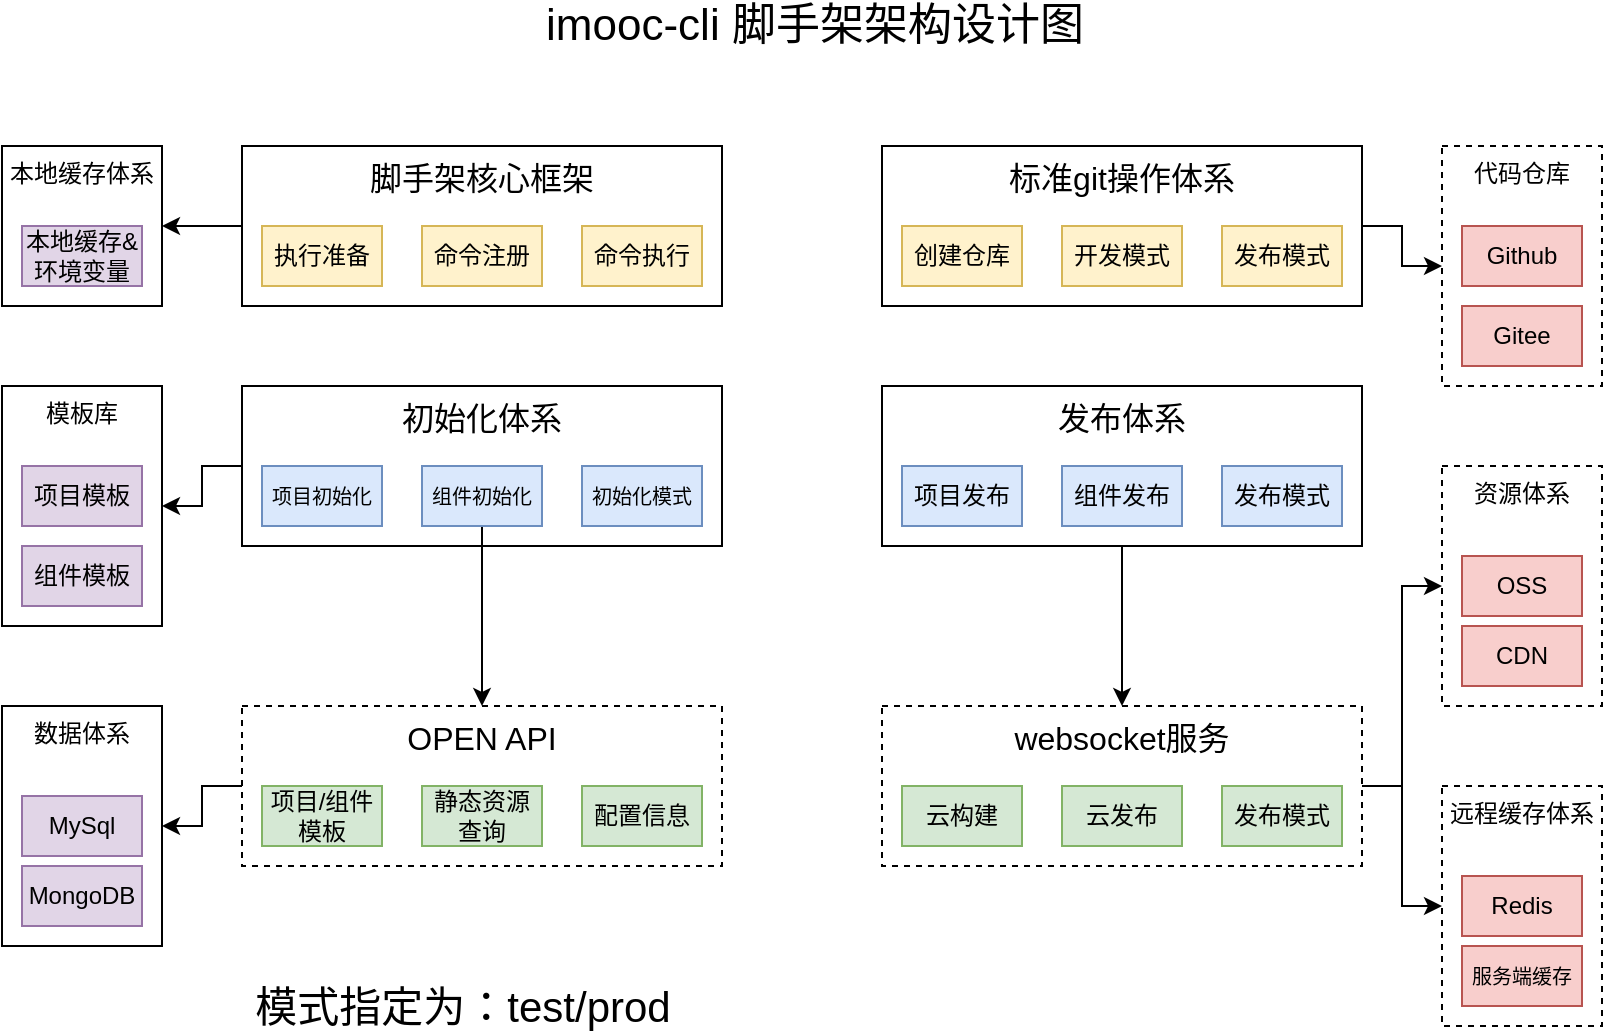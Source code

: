 <mxfile version="13.6.2" type="device"><diagram id="f4SEL3PwumLulmHemzSD" name="Page-1"><mxGraphModel dx="1024" dy="592" grid="1" gridSize="10" guides="1" tooltips="1" connect="1" arrows="1" fold="1" page="1" pageScale="1" pageWidth="827" pageHeight="1169" math="0" shadow="0"><root><mxCell id="0"/><mxCell id="1" parent="0"/><mxCell id="KrwWfVt6c2NOoE3mfq0A-59" style="edgeStyle=orthogonalEdgeStyle;rounded=0;orthogonalLoop=1;jettySize=auto;html=1;exitX=0;exitY=0.5;exitDx=0;exitDy=0;" parent="1" source="KrwWfVt6c2NOoE3mfq0A-1" target="KrwWfVt6c2NOoE3mfq0A-56" edge="1"><mxGeometry relative="1" as="geometry"/></mxCell><mxCell id="KrwWfVt6c2NOoE3mfq0A-1" value="&lt;font style=&quot;font-size: 16px&quot;&gt;初始化体系&lt;/font&gt;" style="rounded=0;whiteSpace=wrap;html=1;labelPosition=center;verticalLabelPosition=middle;align=center;verticalAlign=top;" parent="1" vertex="1"><mxGeometry x="134" y="240" width="240" height="80" as="geometry"/></mxCell><mxCell id="KrwWfVt6c2NOoE3mfq0A-3" value="&lt;font style=&quot;font-size: 22px&quot;&gt;imooc-cli 脚手架架构设计图&lt;/font&gt;" style="text;html=1;align=center;verticalAlign=middle;resizable=0;points=[];autosize=1;" parent="1" vertex="1"><mxGeometry x="280" y="50" width="280" height="20" as="geometry"/></mxCell><mxCell id="KrwWfVt6c2NOoE3mfq0A-36" style="edgeStyle=orthogonalEdgeStyle;rounded=0;orthogonalLoop=1;jettySize=auto;html=1;exitX=0.5;exitY=1;exitDx=0;exitDy=0;entryX=0.5;entryY=0;entryDx=0;entryDy=0;" parent="1" source="KrwWfVt6c2NOoE3mfq0A-4" target="KrwWfVt6c2NOoE3mfq0A-8" edge="1"><mxGeometry relative="1" as="geometry"/></mxCell><mxCell id="KrwWfVt6c2NOoE3mfq0A-4" value="&lt;font style=&quot;font-size: 16px&quot;&gt;发布体系&lt;/font&gt;" style="rounded=0;whiteSpace=wrap;html=1;labelPosition=center;verticalLabelPosition=middle;align=center;verticalAlign=top;" parent="1" vertex="1"><mxGeometry x="454" y="240" width="240" height="80" as="geometry"/></mxCell><mxCell id="KrwWfVt6c2NOoE3mfq0A-55" style="edgeStyle=orthogonalEdgeStyle;rounded=0;orthogonalLoop=1;jettySize=auto;html=1;entryX=1;entryY=0.5;entryDx=0;entryDy=0;" parent="1" source="KrwWfVt6c2NOoE3mfq0A-5" target="KrwWfVt6c2NOoE3mfq0A-53" edge="1"><mxGeometry relative="1" as="geometry"/></mxCell><mxCell id="KrwWfVt6c2NOoE3mfq0A-5" value="&lt;font style=&quot;font-size: 16px&quot;&gt;脚手架核心框架&lt;/font&gt;" style="rounded=0;whiteSpace=wrap;html=1;labelPosition=center;verticalLabelPosition=middle;align=center;verticalAlign=top;" parent="1" vertex="1"><mxGeometry x="134" y="120" width="240" height="80" as="geometry"/></mxCell><mxCell id="KrwWfVt6c2NOoE3mfq0A-41" style="edgeStyle=orthogonalEdgeStyle;rounded=0;orthogonalLoop=1;jettySize=auto;html=1;exitX=1;exitY=0.5;exitDx=0;exitDy=0;entryX=0;entryY=0.5;entryDx=0;entryDy=0;" parent="1" source="KrwWfVt6c2NOoE3mfq0A-6" target="KrwWfVt6c2NOoE3mfq0A-38" edge="1"><mxGeometry relative="1" as="geometry"/></mxCell><mxCell id="KrwWfVt6c2NOoE3mfq0A-6" value="&lt;font style=&quot;font-size: 16px&quot;&gt;标准git操作体系&lt;/font&gt;" style="rounded=0;whiteSpace=wrap;html=1;labelPosition=center;verticalLabelPosition=middle;align=center;verticalAlign=top;" parent="1" vertex="1"><mxGeometry x="454" y="120" width="240" height="80" as="geometry"/></mxCell><mxCell id="KrwWfVt6c2NOoE3mfq0A-58" style="edgeStyle=orthogonalEdgeStyle;rounded=0;orthogonalLoop=1;jettySize=auto;html=1;exitX=0;exitY=0.5;exitDx=0;exitDy=0;entryX=1;entryY=0.5;entryDx=0;entryDy=0;" parent="1" source="KrwWfVt6c2NOoE3mfq0A-7" target="KrwWfVt6c2NOoE3mfq0A-57" edge="1"><mxGeometry relative="1" as="geometry"/></mxCell><mxCell id="KrwWfVt6c2NOoE3mfq0A-7" value="&lt;font style=&quot;font-size: 16px&quot;&gt;OPEN API&lt;/font&gt;" style="rounded=0;whiteSpace=wrap;html=1;labelPosition=center;verticalLabelPosition=middle;align=center;verticalAlign=top;dashed=1;" parent="1" vertex="1"><mxGeometry x="134" y="400" width="240" height="80" as="geometry"/></mxCell><mxCell id="KrwWfVt6c2NOoE3mfq0A-50" style="edgeStyle=orthogonalEdgeStyle;rounded=0;orthogonalLoop=1;jettySize=auto;html=1;exitX=1;exitY=0.5;exitDx=0;exitDy=0;entryX=0;entryY=0.5;entryDx=0;entryDy=0;" parent="1" source="KrwWfVt6c2NOoE3mfq0A-8" target="KrwWfVt6c2NOoE3mfq0A-44" edge="1"><mxGeometry relative="1" as="geometry"/></mxCell><mxCell id="KrwWfVt6c2NOoE3mfq0A-51" style="edgeStyle=orthogonalEdgeStyle;rounded=0;orthogonalLoop=1;jettySize=auto;html=1;exitX=1;exitY=0.5;exitDx=0;exitDy=0;" parent="1" source="KrwWfVt6c2NOoE3mfq0A-8" target="KrwWfVt6c2NOoE3mfq0A-43" edge="1"><mxGeometry relative="1" as="geometry"/></mxCell><mxCell id="KrwWfVt6c2NOoE3mfq0A-8" value="&lt;font style=&quot;font-size: 16px&quot;&gt;websocket服务&lt;/font&gt;" style="rounded=0;whiteSpace=wrap;html=1;labelPosition=center;verticalLabelPosition=middle;align=center;verticalAlign=top;dashed=1;" parent="1" vertex="1"><mxGeometry x="454" y="400" width="240" height="80" as="geometry"/></mxCell><mxCell id="KrwWfVt6c2NOoE3mfq0A-13" value="执行准备" style="rounded=0;whiteSpace=wrap;html=1;align=center;fillColor=#fff2cc;strokeColor=#d6b656;" parent="1" vertex="1"><mxGeometry x="144" y="160" width="60" height="30" as="geometry"/></mxCell><mxCell id="KrwWfVt6c2NOoE3mfq0A-14" value="命令注册" style="rounded=0;whiteSpace=wrap;html=1;align=center;fillColor=#fff2cc;strokeColor=#d6b656;" parent="1" vertex="1"><mxGeometry x="224" y="160" width="60" height="30" as="geometry"/></mxCell><mxCell id="KrwWfVt6c2NOoE3mfq0A-15" value="命令执行" style="rounded=0;whiteSpace=wrap;html=1;align=center;fillColor=#fff2cc;strokeColor=#d6b656;" parent="1" vertex="1"><mxGeometry x="304" y="160" width="60" height="30" as="geometry"/></mxCell><mxCell id="KrwWfVt6c2NOoE3mfq0A-16" value="创建仓库" style="rounded=0;whiteSpace=wrap;html=1;align=center;fillColor=#fff2cc;strokeColor=#d6b656;" parent="1" vertex="1"><mxGeometry x="464" y="160" width="60" height="30" as="geometry"/></mxCell><mxCell id="KrwWfVt6c2NOoE3mfq0A-17" value="开发模式" style="rounded=0;whiteSpace=wrap;html=1;align=center;fillColor=#fff2cc;strokeColor=#d6b656;" parent="1" vertex="1"><mxGeometry x="544" y="160" width="60" height="30" as="geometry"/></mxCell><mxCell id="KrwWfVt6c2NOoE3mfq0A-18" value="发布模式" style="rounded=0;whiteSpace=wrap;html=1;align=center;fillColor=#fff2cc;strokeColor=#d6b656;" parent="1" vertex="1"><mxGeometry x="624" y="160" width="60" height="30" as="geometry"/></mxCell><mxCell id="KrwWfVt6c2NOoE3mfq0A-19" value="&lt;font style=&quot;font-size: 10px&quot;&gt;项目初始化&lt;/font&gt;" style="rounded=0;whiteSpace=wrap;html=1;align=center;fillColor=#dae8fc;strokeColor=#6c8ebf;" parent="1" vertex="1"><mxGeometry x="144" y="280" width="60" height="30" as="geometry"/></mxCell><mxCell id="KrwWfVt6c2NOoE3mfq0A-35" style="edgeStyle=orthogonalEdgeStyle;rounded=0;orthogonalLoop=1;jettySize=auto;html=1;entryX=0.5;entryY=0;entryDx=0;entryDy=0;" parent="1" source="KrwWfVt6c2NOoE3mfq0A-20" target="KrwWfVt6c2NOoE3mfq0A-7" edge="1"><mxGeometry relative="1" as="geometry"/></mxCell><mxCell id="KrwWfVt6c2NOoE3mfq0A-20" value="&lt;font style=&quot;font-size: 10px&quot;&gt;组件初始化&lt;/font&gt;" style="rounded=0;whiteSpace=wrap;html=1;align=center;fillColor=#dae8fc;strokeColor=#6c8ebf;" parent="1" vertex="1"><mxGeometry x="224" y="280" width="60" height="30" as="geometry"/></mxCell><mxCell id="KrwWfVt6c2NOoE3mfq0A-21" value="&lt;font style=&quot;font-size: 10px&quot;&gt;初始化模式&lt;/font&gt;" style="rounded=0;whiteSpace=wrap;html=1;align=center;fillColor=#dae8fc;strokeColor=#6c8ebf;" parent="1" vertex="1"><mxGeometry x="304" y="280" width="60" height="30" as="geometry"/></mxCell><mxCell id="KrwWfVt6c2NOoE3mfq0A-22" value="" style="rounded=0;whiteSpace=wrap;html=1;align=center;" parent="1" vertex="1"><mxGeometry x="464" y="280" width="60" height="30" as="geometry"/></mxCell><mxCell id="KrwWfVt6c2NOoE3mfq0A-23" value="组件发布" style="rounded=0;whiteSpace=wrap;html=1;align=center;fillColor=#dae8fc;strokeColor=#6c8ebf;" parent="1" vertex="1"><mxGeometry x="544" y="280" width="60" height="30" as="geometry"/></mxCell><mxCell id="KrwWfVt6c2NOoE3mfq0A-24" value="发布模式" style="rounded=0;whiteSpace=wrap;html=1;align=center;fillColor=#dae8fc;strokeColor=#6c8ebf;" parent="1" vertex="1"><mxGeometry x="624" y="280" width="60" height="30" as="geometry"/></mxCell><mxCell id="KrwWfVt6c2NOoE3mfq0A-25" value="项目/组件模板" style="rounded=0;whiteSpace=wrap;html=1;align=center;fillColor=#d5e8d4;strokeColor=#82b366;" parent="1" vertex="1"><mxGeometry x="144" y="440" width="60" height="30" as="geometry"/></mxCell><mxCell id="KrwWfVt6c2NOoE3mfq0A-26" value="静态资源查询" style="rounded=0;whiteSpace=wrap;html=1;align=center;fillColor=#d5e8d4;strokeColor=#82b366;" parent="1" vertex="1"><mxGeometry x="224" y="440" width="60" height="30" as="geometry"/></mxCell><mxCell id="KrwWfVt6c2NOoE3mfq0A-27" value="配置信息" style="rounded=0;whiteSpace=wrap;html=1;align=center;fillColor=#d5e8d4;strokeColor=#82b366;" parent="1" vertex="1"><mxGeometry x="304" y="440" width="60" height="30" as="geometry"/></mxCell><mxCell id="KrwWfVt6c2NOoE3mfq0A-28" value="云构建" style="rounded=0;whiteSpace=wrap;html=1;align=center;fillColor=#d5e8d4;strokeColor=#82b366;" parent="1" vertex="1"><mxGeometry x="464" y="440" width="60" height="30" as="geometry"/></mxCell><mxCell id="KrwWfVt6c2NOoE3mfq0A-29" value="云发布" style="rounded=0;whiteSpace=wrap;html=1;align=center;fillColor=#d5e8d4;strokeColor=#82b366;" parent="1" vertex="1"><mxGeometry x="544" y="440" width="60" height="30" as="geometry"/></mxCell><mxCell id="KrwWfVt6c2NOoE3mfq0A-30" value="发布模式" style="rounded=0;whiteSpace=wrap;html=1;align=center;fillColor=#d5e8d4;strokeColor=#82b366;" parent="1" vertex="1"><mxGeometry x="624" y="440" width="60" height="30" as="geometry"/></mxCell><mxCell id="KrwWfVt6c2NOoE3mfq0A-31" value="&lt;font style=&quot;font-size: 21px&quot;&gt;模式指定为：test/prod&lt;/font&gt;" style="text;html=1;align=center;verticalAlign=middle;resizable=0;points=[];autosize=1;" parent="1" vertex="1"><mxGeometry x="134" y="540" width="220" height="20" as="geometry"/></mxCell><mxCell id="KrwWfVt6c2NOoE3mfq0A-32" value="项目发布" style="rounded=0;whiteSpace=wrap;html=1;align=center;fillColor=#dae8fc;strokeColor=#6c8ebf;" parent="1" vertex="1"><mxGeometry x="464" y="280" width="60" height="30" as="geometry"/></mxCell><mxCell id="KrwWfVt6c2NOoE3mfq0A-38" value="代码仓库" style="rounded=0;whiteSpace=wrap;html=1;align=center;verticalAlign=top;dashed=1;" parent="1" vertex="1"><mxGeometry x="734" y="120" width="80" height="120" as="geometry"/></mxCell><mxCell id="KrwWfVt6c2NOoE3mfq0A-39" value="Github" style="rounded=0;whiteSpace=wrap;html=1;align=center;fillColor=#f8cecc;strokeColor=#b85450;" parent="1" vertex="1"><mxGeometry x="744" y="160" width="60" height="30" as="geometry"/></mxCell><mxCell id="KrwWfVt6c2NOoE3mfq0A-40" value="Gitee" style="rounded=0;whiteSpace=wrap;html=1;align=center;fillColor=#f8cecc;strokeColor=#b85450;" parent="1" vertex="1"><mxGeometry x="744" y="200" width="60" height="30" as="geometry"/></mxCell><mxCell id="KrwWfVt6c2NOoE3mfq0A-43" value="资源体系" style="rounded=0;whiteSpace=wrap;html=1;align=center;verticalAlign=top;dashed=1;" parent="1" vertex="1"><mxGeometry x="734" y="280" width="80" height="120" as="geometry"/></mxCell><mxCell id="KrwWfVt6c2NOoE3mfq0A-44" value="远程缓存体系" style="rounded=0;whiteSpace=wrap;html=1;align=center;verticalAlign=top;dashed=1;" parent="1" vertex="1"><mxGeometry x="734" y="440" width="80" height="120" as="geometry"/></mxCell><mxCell id="KrwWfVt6c2NOoE3mfq0A-46" value="OSS" style="rounded=0;whiteSpace=wrap;html=1;align=center;fillColor=#f8cecc;strokeColor=#b85450;" parent="1" vertex="1"><mxGeometry x="744" y="325" width="60" height="30" as="geometry"/></mxCell><mxCell id="KrwWfVt6c2NOoE3mfq0A-47" value="CDN" style="rounded=0;whiteSpace=wrap;html=1;align=center;fillColor=#f8cecc;strokeColor=#b85450;" parent="1" vertex="1"><mxGeometry x="744" y="360" width="60" height="30" as="geometry"/></mxCell><mxCell id="KrwWfVt6c2NOoE3mfq0A-48" value="Redis" style="rounded=0;whiteSpace=wrap;html=1;align=center;fillColor=#f8cecc;strokeColor=#b85450;" parent="1" vertex="1"><mxGeometry x="744" y="485" width="60" height="30" as="geometry"/></mxCell><mxCell id="KrwWfVt6c2NOoE3mfq0A-49" value="&lt;font style=&quot;font-size: 10px&quot;&gt;服务端缓存&lt;/font&gt;" style="rounded=0;whiteSpace=wrap;html=1;align=center;fillColor=#f8cecc;strokeColor=#b85450;" parent="1" vertex="1"><mxGeometry x="744" y="520" width="60" height="30" as="geometry"/></mxCell><mxCell id="KrwWfVt6c2NOoE3mfq0A-53" value="本地缓存体系" style="rounded=0;whiteSpace=wrap;html=1;align=center;verticalAlign=top;" parent="1" vertex="1"><mxGeometry x="14" y="120" width="80" height="80" as="geometry"/></mxCell><mxCell id="KrwWfVt6c2NOoE3mfq0A-54" value="本地缓存&amp;amp;环境变量" style="rounded=0;whiteSpace=wrap;html=1;align=center;fillColor=#e1d5e7;strokeColor=#9673a6;" parent="1" vertex="1"><mxGeometry x="24" y="160" width="60" height="30" as="geometry"/></mxCell><mxCell id="KrwWfVt6c2NOoE3mfq0A-56" value="模板库" style="rounded=0;whiteSpace=wrap;html=1;align=center;verticalAlign=top;" parent="1" vertex="1"><mxGeometry x="14" y="240" width="80" height="120" as="geometry"/></mxCell><mxCell id="KrwWfVt6c2NOoE3mfq0A-57" value="数据体系" style="rounded=0;whiteSpace=wrap;html=1;align=center;verticalAlign=top;" parent="1" vertex="1"><mxGeometry x="14" y="400" width="80" height="120" as="geometry"/></mxCell><mxCell id="KrwWfVt6c2NOoE3mfq0A-60" value="项目模板" style="rounded=0;whiteSpace=wrap;html=1;align=center;fillColor=#e1d5e7;strokeColor=#9673a6;" parent="1" vertex="1"><mxGeometry x="24" y="280" width="60" height="30" as="geometry"/></mxCell><mxCell id="KrwWfVt6c2NOoE3mfq0A-61" value="MySql" style="rounded=0;whiteSpace=wrap;html=1;align=center;fillColor=#e1d5e7;strokeColor=#9673a6;" parent="1" vertex="1"><mxGeometry x="24" y="445" width="60" height="30" as="geometry"/></mxCell><mxCell id="KrwWfVt6c2NOoE3mfq0A-62" value="组件模板" style="rounded=0;whiteSpace=wrap;html=1;align=center;fillColor=#e1d5e7;strokeColor=#9673a6;" parent="1" vertex="1"><mxGeometry x="24" y="320" width="60" height="30" as="geometry"/></mxCell><mxCell id="KrwWfVt6c2NOoE3mfq0A-63" value="MongoDB" style="rounded=0;whiteSpace=wrap;html=1;align=center;fillColor=#e1d5e7;strokeColor=#9673a6;" parent="1" vertex="1"><mxGeometry x="24" y="480" width="60" height="30" as="geometry"/></mxCell></root></mxGraphModel></diagram></mxfile>